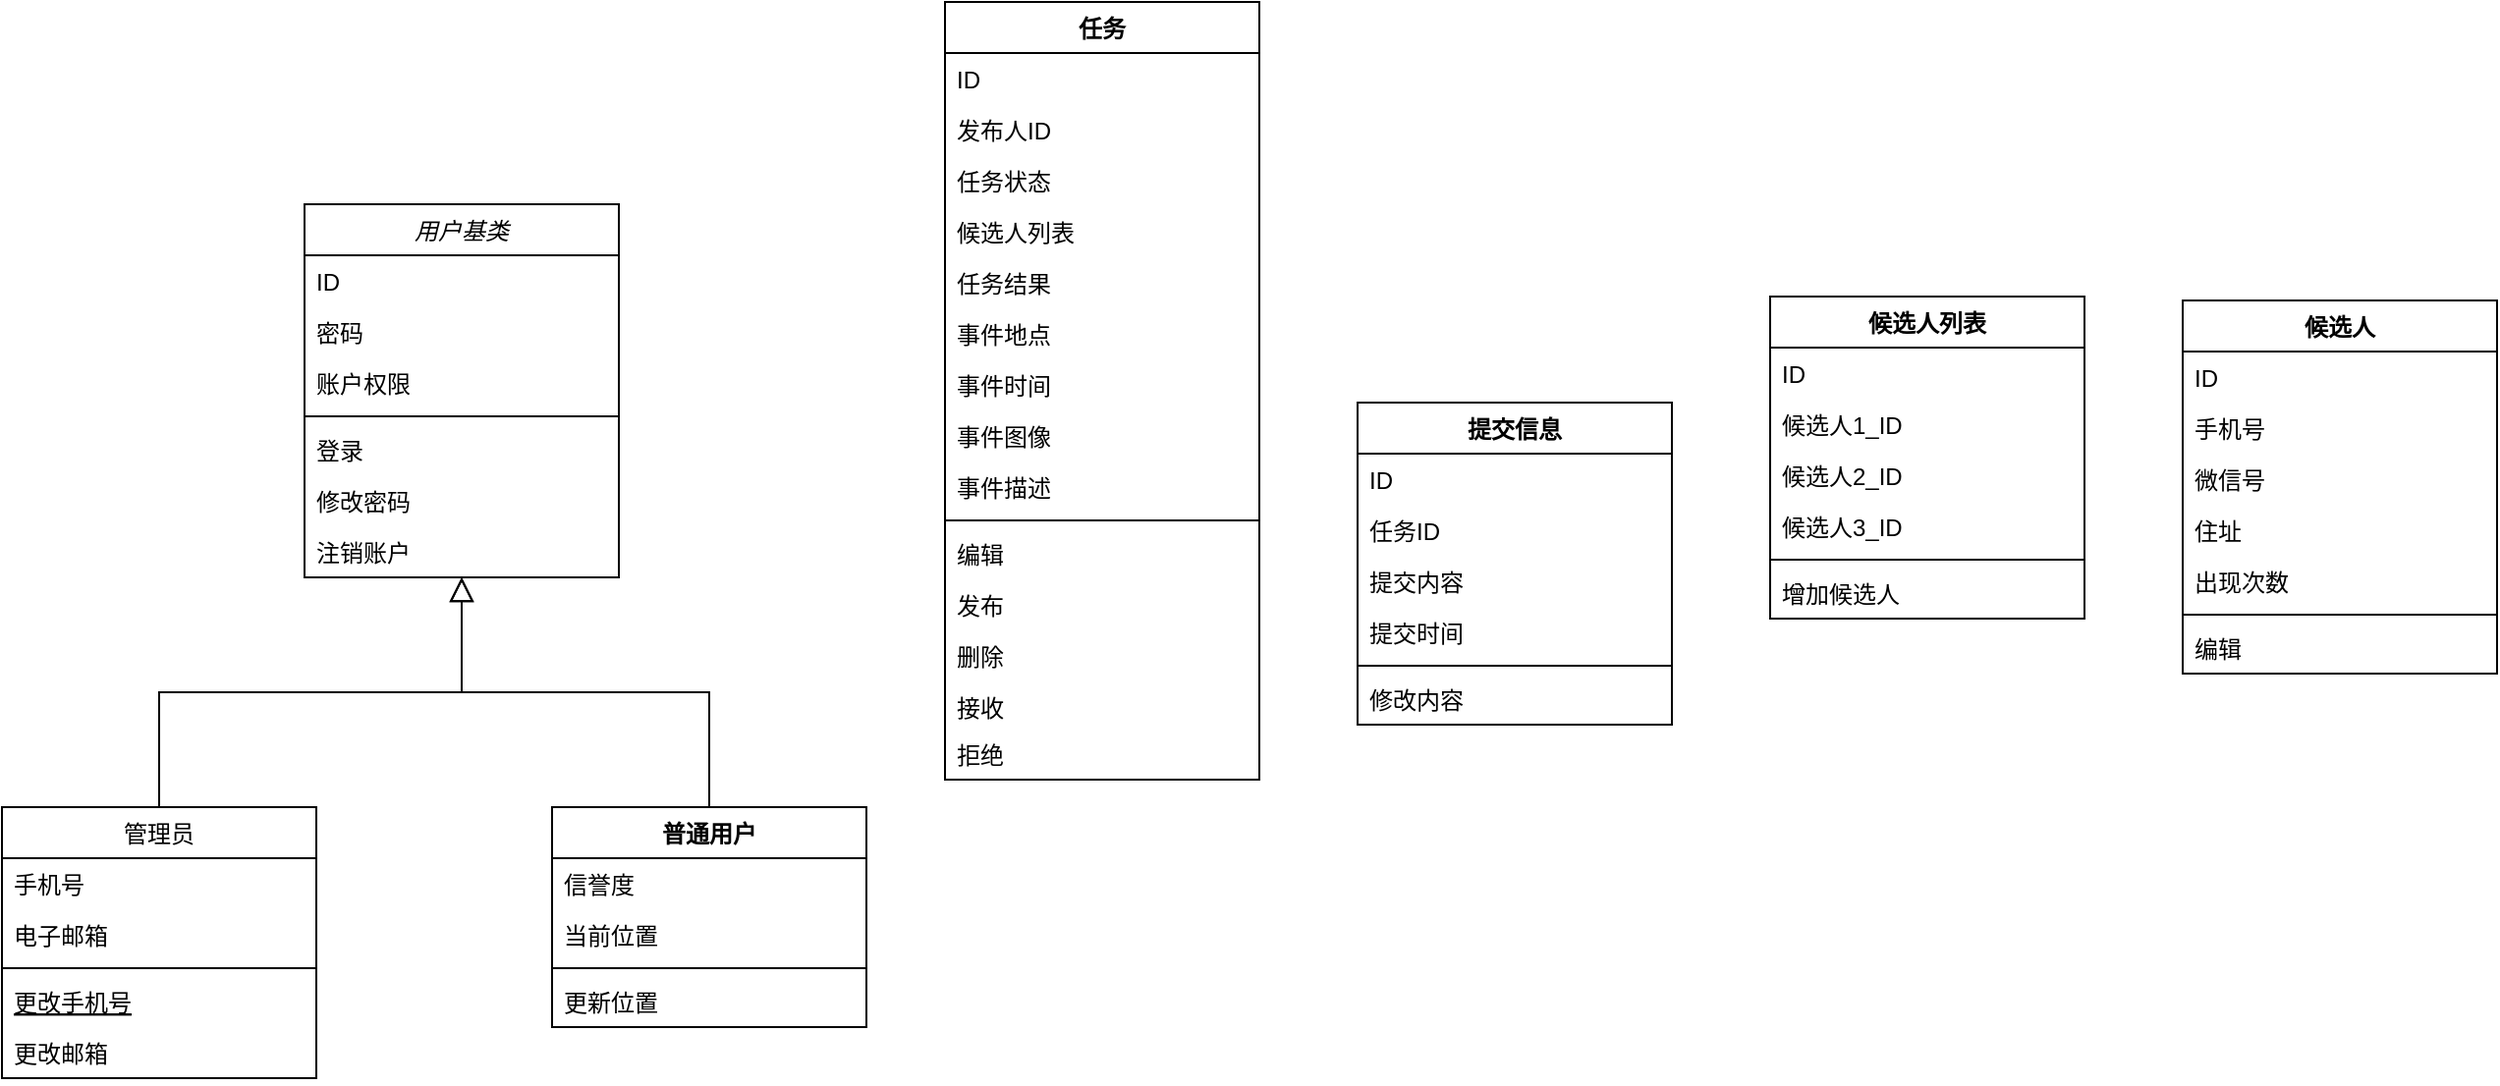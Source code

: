 <mxfile version="22.1.11" type="github">
  <diagram id="C5RBs43oDa-KdzZeNtuy" name="Page-1">
    <mxGraphModel dx="1002" dy="543" grid="1" gridSize="10" guides="1" tooltips="1" connect="1" arrows="1" fold="1" page="1" pageScale="1" pageWidth="827" pageHeight="1169" math="0" shadow="0">
      <root>
        <mxCell id="WIyWlLk6GJQsqaUBKTNV-0" />
        <mxCell id="WIyWlLk6GJQsqaUBKTNV-1" parent="WIyWlLk6GJQsqaUBKTNV-0" />
        <mxCell id="zkfFHV4jXpPFQw0GAbJ--0" value="用户基类" style="swimlane;fontStyle=2;align=center;verticalAlign=top;childLayout=stackLayout;horizontal=1;startSize=26;horizontalStack=0;resizeParent=1;resizeLast=0;collapsible=1;marginBottom=0;rounded=0;shadow=0;strokeWidth=1;" parent="WIyWlLk6GJQsqaUBKTNV-1" vertex="1">
          <mxGeometry x="254" y="123" width="160" height="190" as="geometry">
            <mxRectangle x="230" y="140" width="160" height="26" as="alternateBounds" />
          </mxGeometry>
        </mxCell>
        <mxCell id="zkfFHV4jXpPFQw0GAbJ--1" value="ID" style="text;align=left;verticalAlign=top;spacingLeft=4;spacingRight=4;overflow=hidden;rotatable=0;points=[[0,0.5],[1,0.5]];portConstraint=eastwest;" parent="zkfFHV4jXpPFQw0GAbJ--0" vertex="1">
          <mxGeometry y="26" width="160" height="26" as="geometry" />
        </mxCell>
        <mxCell id="zkfFHV4jXpPFQw0GAbJ--2" value="密码" style="text;align=left;verticalAlign=top;spacingLeft=4;spacingRight=4;overflow=hidden;rotatable=0;points=[[0,0.5],[1,0.5]];portConstraint=eastwest;rounded=0;shadow=0;html=0;" parent="zkfFHV4jXpPFQw0GAbJ--0" vertex="1">
          <mxGeometry y="52" width="160" height="26" as="geometry" />
        </mxCell>
        <mxCell id="8skHs5undM9F08UV3NRA-26" value="账户权限" style="text;align=left;verticalAlign=top;spacingLeft=4;spacingRight=4;overflow=hidden;rotatable=0;points=[[0,0.5],[1,0.5]];portConstraint=eastwest;rounded=0;shadow=0;html=0;" vertex="1" parent="zkfFHV4jXpPFQw0GAbJ--0">
          <mxGeometry y="78" width="160" height="26" as="geometry" />
        </mxCell>
        <mxCell id="zkfFHV4jXpPFQw0GAbJ--4" value="" style="line;html=1;strokeWidth=1;align=left;verticalAlign=middle;spacingTop=-1;spacingLeft=3;spacingRight=3;rotatable=0;labelPosition=right;points=[];portConstraint=eastwest;" parent="zkfFHV4jXpPFQw0GAbJ--0" vertex="1">
          <mxGeometry y="104" width="160" height="8" as="geometry" />
        </mxCell>
        <mxCell id="zkfFHV4jXpPFQw0GAbJ--5" value="登录&#xa;" style="text;align=left;verticalAlign=top;spacingLeft=4;spacingRight=4;overflow=hidden;rotatable=0;points=[[0,0.5],[1,0.5]];portConstraint=eastwest;" parent="zkfFHV4jXpPFQw0GAbJ--0" vertex="1">
          <mxGeometry y="112" width="160" height="26" as="geometry" />
        </mxCell>
        <mxCell id="8skHs5undM9F08UV3NRA-8" value="修改密码" style="text;align=left;verticalAlign=top;spacingLeft=4;spacingRight=4;overflow=hidden;rotatable=0;points=[[0,0.5],[1,0.5]];portConstraint=eastwest;" vertex="1" parent="zkfFHV4jXpPFQw0GAbJ--0">
          <mxGeometry y="138" width="160" height="26" as="geometry" />
        </mxCell>
        <mxCell id="8skHs5undM9F08UV3NRA-10" value="注销账户" style="text;align=left;verticalAlign=top;spacingLeft=4;spacingRight=4;overflow=hidden;rotatable=0;points=[[0,0.5],[1,0.5]];portConstraint=eastwest;" vertex="1" parent="zkfFHV4jXpPFQw0GAbJ--0">
          <mxGeometry y="164" width="160" height="26" as="geometry" />
        </mxCell>
        <mxCell id="zkfFHV4jXpPFQw0GAbJ--6" value="管理员" style="swimlane;fontStyle=0;align=center;verticalAlign=top;childLayout=stackLayout;horizontal=1;startSize=26;horizontalStack=0;resizeParent=1;resizeLast=0;collapsible=1;marginBottom=0;rounded=0;shadow=0;strokeWidth=1;" parent="WIyWlLk6GJQsqaUBKTNV-1" vertex="1">
          <mxGeometry x="100" y="430" width="160" height="138" as="geometry">
            <mxRectangle x="130" y="380" width="160" height="26" as="alternateBounds" />
          </mxGeometry>
        </mxCell>
        <mxCell id="zkfFHV4jXpPFQw0GAbJ--7" value="手机号" style="text;align=left;verticalAlign=top;spacingLeft=4;spacingRight=4;overflow=hidden;rotatable=0;points=[[0,0.5],[1,0.5]];portConstraint=eastwest;" parent="zkfFHV4jXpPFQw0GAbJ--6" vertex="1">
          <mxGeometry y="26" width="160" height="26" as="geometry" />
        </mxCell>
        <mxCell id="zkfFHV4jXpPFQw0GAbJ--8" value="电子邮箱" style="text;align=left;verticalAlign=top;spacingLeft=4;spacingRight=4;overflow=hidden;rotatable=0;points=[[0,0.5],[1,0.5]];portConstraint=eastwest;rounded=0;shadow=0;html=0;" parent="zkfFHV4jXpPFQw0GAbJ--6" vertex="1">
          <mxGeometry y="52" width="160" height="26" as="geometry" />
        </mxCell>
        <mxCell id="zkfFHV4jXpPFQw0GAbJ--9" value="" style="line;html=1;strokeWidth=1;align=left;verticalAlign=middle;spacingTop=-1;spacingLeft=3;spacingRight=3;rotatable=0;labelPosition=right;points=[];portConstraint=eastwest;" parent="zkfFHV4jXpPFQw0GAbJ--6" vertex="1">
          <mxGeometry y="78" width="160" height="8" as="geometry" />
        </mxCell>
        <mxCell id="zkfFHV4jXpPFQw0GAbJ--10" value="更改手机号" style="text;align=left;verticalAlign=top;spacingLeft=4;spacingRight=4;overflow=hidden;rotatable=0;points=[[0,0.5],[1,0.5]];portConstraint=eastwest;fontStyle=4" parent="zkfFHV4jXpPFQw0GAbJ--6" vertex="1">
          <mxGeometry y="86" width="160" height="26" as="geometry" />
        </mxCell>
        <mxCell id="zkfFHV4jXpPFQw0GAbJ--11" value="更改邮箱" style="text;align=left;verticalAlign=top;spacingLeft=4;spacingRight=4;overflow=hidden;rotatable=0;points=[[0,0.5],[1,0.5]];portConstraint=eastwest;" parent="zkfFHV4jXpPFQw0GAbJ--6" vertex="1">
          <mxGeometry y="112" width="160" height="26" as="geometry" />
        </mxCell>
        <mxCell id="zkfFHV4jXpPFQw0GAbJ--12" value="" style="endArrow=block;endSize=10;endFill=0;shadow=0;strokeWidth=1;rounded=0;edgeStyle=elbowEdgeStyle;elbow=vertical;" parent="WIyWlLk6GJQsqaUBKTNV-1" source="zkfFHV4jXpPFQw0GAbJ--6" target="zkfFHV4jXpPFQw0GAbJ--0" edge="1">
          <mxGeometry width="160" relative="1" as="geometry">
            <mxPoint x="200" y="203" as="sourcePoint" />
            <mxPoint x="200" y="203" as="targetPoint" />
          </mxGeometry>
        </mxCell>
        <mxCell id="zkfFHV4jXpPFQw0GAbJ--16" value="" style="endArrow=block;endSize=10;endFill=0;shadow=0;strokeWidth=1;rounded=0;edgeStyle=elbowEdgeStyle;elbow=vertical;exitX=0.5;exitY=0;exitDx=0;exitDy=0;" parent="WIyWlLk6GJQsqaUBKTNV-1" source="8skHs5undM9F08UV3NRA-21" target="zkfFHV4jXpPFQw0GAbJ--0" edge="1">
          <mxGeometry width="160" relative="1" as="geometry">
            <mxPoint x="470" y="500" as="sourcePoint" />
            <mxPoint x="310" y="271" as="targetPoint" />
          </mxGeometry>
        </mxCell>
        <mxCell id="8skHs5undM9F08UV3NRA-21" value="普通用户" style="swimlane;fontStyle=1;align=center;verticalAlign=top;childLayout=stackLayout;horizontal=1;startSize=26;horizontalStack=0;resizeParent=1;resizeParentMax=0;resizeLast=0;collapsible=1;marginBottom=0;whiteSpace=wrap;html=1;" vertex="1" parent="WIyWlLk6GJQsqaUBKTNV-1">
          <mxGeometry x="380" y="430" width="160" height="112" as="geometry" />
        </mxCell>
        <mxCell id="8skHs5undM9F08UV3NRA-22" value="信誉度" style="text;strokeColor=none;fillColor=none;align=left;verticalAlign=top;spacingLeft=4;spacingRight=4;overflow=hidden;rotatable=0;points=[[0,0.5],[1,0.5]];portConstraint=eastwest;whiteSpace=wrap;html=1;" vertex="1" parent="8skHs5undM9F08UV3NRA-21">
          <mxGeometry y="26" width="160" height="26" as="geometry" />
        </mxCell>
        <mxCell id="8skHs5undM9F08UV3NRA-25" value="当前位置" style="text;strokeColor=none;fillColor=none;align=left;verticalAlign=top;spacingLeft=4;spacingRight=4;overflow=hidden;rotatable=0;points=[[0,0.5],[1,0.5]];portConstraint=eastwest;whiteSpace=wrap;html=1;" vertex="1" parent="8skHs5undM9F08UV3NRA-21">
          <mxGeometry y="52" width="160" height="26" as="geometry" />
        </mxCell>
        <mxCell id="8skHs5undM9F08UV3NRA-23" value="" style="line;strokeWidth=1;fillColor=none;align=left;verticalAlign=middle;spacingTop=-1;spacingLeft=3;spacingRight=3;rotatable=0;labelPosition=right;points=[];portConstraint=eastwest;strokeColor=inherit;" vertex="1" parent="8skHs5undM9F08UV3NRA-21">
          <mxGeometry y="78" width="160" height="8" as="geometry" />
        </mxCell>
        <mxCell id="8skHs5undM9F08UV3NRA-24" value="更新位置" style="text;strokeColor=none;fillColor=none;align=left;verticalAlign=top;spacingLeft=4;spacingRight=4;overflow=hidden;rotatable=0;points=[[0,0.5],[1,0.5]];portConstraint=eastwest;whiteSpace=wrap;html=1;" vertex="1" parent="8skHs5undM9F08UV3NRA-21">
          <mxGeometry y="86" width="160" height="26" as="geometry" />
        </mxCell>
        <mxCell id="8skHs5undM9F08UV3NRA-27" value="任务" style="swimlane;fontStyle=1;align=center;verticalAlign=top;childLayout=stackLayout;horizontal=1;startSize=26;horizontalStack=0;resizeParent=1;resizeParentMax=0;resizeLast=0;collapsible=1;marginBottom=0;whiteSpace=wrap;html=1;" vertex="1" parent="WIyWlLk6GJQsqaUBKTNV-1">
          <mxGeometry x="580" y="20" width="160" height="396" as="geometry" />
        </mxCell>
        <mxCell id="8skHs5undM9F08UV3NRA-28" value="ID" style="text;strokeColor=none;fillColor=none;align=left;verticalAlign=top;spacingLeft=4;spacingRight=4;overflow=hidden;rotatable=0;points=[[0,0.5],[1,0.5]];portConstraint=eastwest;whiteSpace=wrap;html=1;" vertex="1" parent="8skHs5undM9F08UV3NRA-27">
          <mxGeometry y="26" width="160" height="26" as="geometry" />
        </mxCell>
        <mxCell id="8skHs5undM9F08UV3NRA-32" value="发布人ID" style="text;strokeColor=none;fillColor=none;align=left;verticalAlign=top;spacingLeft=4;spacingRight=4;overflow=hidden;rotatable=0;points=[[0,0.5],[1,0.5]];portConstraint=eastwest;whiteSpace=wrap;html=1;" vertex="1" parent="8skHs5undM9F08UV3NRA-27">
          <mxGeometry y="52" width="160" height="26" as="geometry" />
        </mxCell>
        <mxCell id="8skHs5undM9F08UV3NRA-31" value="任务状态" style="text;strokeColor=none;fillColor=none;align=left;verticalAlign=top;spacingLeft=4;spacingRight=4;overflow=hidden;rotatable=0;points=[[0,0.5],[1,0.5]];portConstraint=eastwest;whiteSpace=wrap;html=1;" vertex="1" parent="8skHs5undM9F08UV3NRA-27">
          <mxGeometry y="78" width="160" height="26" as="geometry" />
        </mxCell>
        <mxCell id="8skHs5undM9F08UV3NRA-37" value="候选人列表" style="text;strokeColor=none;fillColor=none;align=left;verticalAlign=top;spacingLeft=4;spacingRight=4;overflow=hidden;rotatable=0;points=[[0,0.5],[1,0.5]];portConstraint=eastwest;whiteSpace=wrap;html=1;" vertex="1" parent="8skHs5undM9F08UV3NRA-27">
          <mxGeometry y="104" width="160" height="26" as="geometry" />
        </mxCell>
        <mxCell id="8skHs5undM9F08UV3NRA-36" value="任务结果" style="text;strokeColor=none;fillColor=none;align=left;verticalAlign=top;spacingLeft=4;spacingRight=4;overflow=hidden;rotatable=0;points=[[0,0.5],[1,0.5]];portConstraint=eastwest;whiteSpace=wrap;html=1;" vertex="1" parent="8skHs5undM9F08UV3NRA-27">
          <mxGeometry y="130" width="160" height="26" as="geometry" />
        </mxCell>
        <mxCell id="8skHs5undM9F08UV3NRA-35" value="事件地点" style="text;strokeColor=none;fillColor=none;align=left;verticalAlign=top;spacingLeft=4;spacingRight=4;overflow=hidden;rotatable=0;points=[[0,0.5],[1,0.5]];portConstraint=eastwest;whiteSpace=wrap;html=1;" vertex="1" parent="8skHs5undM9F08UV3NRA-27">
          <mxGeometry y="156" width="160" height="26" as="geometry" />
        </mxCell>
        <mxCell id="8skHs5undM9F08UV3NRA-34" value="事件时间" style="text;strokeColor=none;fillColor=none;align=left;verticalAlign=top;spacingLeft=4;spacingRight=4;overflow=hidden;rotatable=0;points=[[0,0.5],[1,0.5]];portConstraint=eastwest;whiteSpace=wrap;html=1;" vertex="1" parent="8skHs5undM9F08UV3NRA-27">
          <mxGeometry y="182" width="160" height="26" as="geometry" />
        </mxCell>
        <mxCell id="8skHs5undM9F08UV3NRA-33" value="事件图像" style="text;strokeColor=none;fillColor=none;align=left;verticalAlign=top;spacingLeft=4;spacingRight=4;overflow=hidden;rotatable=0;points=[[0,0.5],[1,0.5]];portConstraint=eastwest;whiteSpace=wrap;html=1;" vertex="1" parent="8skHs5undM9F08UV3NRA-27">
          <mxGeometry y="208" width="160" height="26" as="geometry" />
        </mxCell>
        <mxCell id="8skHs5undM9F08UV3NRA-38" value="事件描述" style="text;strokeColor=none;fillColor=none;align=left;verticalAlign=top;spacingLeft=4;spacingRight=4;overflow=hidden;rotatable=0;points=[[0,0.5],[1,0.5]];portConstraint=eastwest;whiteSpace=wrap;html=1;" vertex="1" parent="8skHs5undM9F08UV3NRA-27">
          <mxGeometry y="234" width="160" height="26" as="geometry" />
        </mxCell>
        <mxCell id="8skHs5undM9F08UV3NRA-29" value="" style="line;strokeWidth=1;fillColor=none;align=left;verticalAlign=middle;spacingTop=-1;spacingLeft=3;spacingRight=3;rotatable=0;labelPosition=right;points=[];portConstraint=eastwest;strokeColor=inherit;" vertex="1" parent="8skHs5undM9F08UV3NRA-27">
          <mxGeometry y="260" width="160" height="8" as="geometry" />
        </mxCell>
        <mxCell id="8skHs5undM9F08UV3NRA-30" value="编辑" style="text;strokeColor=none;fillColor=none;align=left;verticalAlign=top;spacingLeft=4;spacingRight=4;overflow=hidden;rotatable=0;points=[[0,0.5],[1,0.5]];portConstraint=eastwest;whiteSpace=wrap;html=1;" vertex="1" parent="8skHs5undM9F08UV3NRA-27">
          <mxGeometry y="268" width="160" height="26" as="geometry" />
        </mxCell>
        <mxCell id="8skHs5undM9F08UV3NRA-49" value="发布" style="text;strokeColor=none;fillColor=none;align=left;verticalAlign=top;spacingLeft=4;spacingRight=4;overflow=hidden;rotatable=0;points=[[0,0.5],[1,0.5]];portConstraint=eastwest;whiteSpace=wrap;html=1;" vertex="1" parent="8skHs5undM9F08UV3NRA-27">
          <mxGeometry y="294" width="160" height="26" as="geometry" />
        </mxCell>
        <mxCell id="8skHs5undM9F08UV3NRA-48" value="删除" style="text;strokeColor=none;fillColor=none;align=left;verticalAlign=top;spacingLeft=4;spacingRight=4;overflow=hidden;rotatable=0;points=[[0,0.5],[1,0.5]];portConstraint=eastwest;whiteSpace=wrap;html=1;" vertex="1" parent="8skHs5undM9F08UV3NRA-27">
          <mxGeometry y="320" width="160" height="26" as="geometry" />
        </mxCell>
        <mxCell id="8skHs5undM9F08UV3NRA-47" value="接收" style="text;strokeColor=none;fillColor=none;align=left;verticalAlign=top;spacingLeft=4;spacingRight=4;overflow=hidden;rotatable=0;points=[[0,0.5],[1,0.5]];portConstraint=eastwest;whiteSpace=wrap;html=1;" vertex="1" parent="8skHs5undM9F08UV3NRA-27">
          <mxGeometry y="346" width="160" height="24" as="geometry" />
        </mxCell>
        <mxCell id="8skHs5undM9F08UV3NRA-46" value="拒绝" style="text;strokeColor=none;fillColor=none;align=left;verticalAlign=top;spacingLeft=4;spacingRight=4;overflow=hidden;rotatable=0;points=[[0,0.5],[1,0.5]];portConstraint=eastwest;whiteSpace=wrap;html=1;" vertex="1" parent="8skHs5undM9F08UV3NRA-27">
          <mxGeometry y="370" width="160" height="26" as="geometry" />
        </mxCell>
        <mxCell id="8skHs5undM9F08UV3NRA-39" value="提交信息" style="swimlane;fontStyle=1;align=center;verticalAlign=top;childLayout=stackLayout;horizontal=1;startSize=26;horizontalStack=0;resizeParent=1;resizeParentMax=0;resizeLast=0;collapsible=1;marginBottom=0;whiteSpace=wrap;html=1;" vertex="1" parent="WIyWlLk6GJQsqaUBKTNV-1">
          <mxGeometry x="790" y="224" width="160" height="164" as="geometry" />
        </mxCell>
        <mxCell id="8skHs5undM9F08UV3NRA-40" value="ID" style="text;strokeColor=none;fillColor=none;align=left;verticalAlign=top;spacingLeft=4;spacingRight=4;overflow=hidden;rotatable=0;points=[[0,0.5],[1,0.5]];portConstraint=eastwest;whiteSpace=wrap;html=1;" vertex="1" parent="8skHs5undM9F08UV3NRA-39">
          <mxGeometry y="26" width="160" height="26" as="geometry" />
        </mxCell>
        <mxCell id="8skHs5undM9F08UV3NRA-45" value="任务ID" style="text;strokeColor=none;fillColor=none;align=left;verticalAlign=top;spacingLeft=4;spacingRight=4;overflow=hidden;rotatable=0;points=[[0,0.5],[1,0.5]];portConstraint=eastwest;whiteSpace=wrap;html=1;" vertex="1" parent="8skHs5undM9F08UV3NRA-39">
          <mxGeometry y="52" width="160" height="26" as="geometry" />
        </mxCell>
        <mxCell id="8skHs5undM9F08UV3NRA-44" value="提交内容" style="text;strokeColor=none;fillColor=none;align=left;verticalAlign=top;spacingLeft=4;spacingRight=4;overflow=hidden;rotatable=0;points=[[0,0.5],[1,0.5]];portConstraint=eastwest;whiteSpace=wrap;html=1;" vertex="1" parent="8skHs5undM9F08UV3NRA-39">
          <mxGeometry y="78" width="160" height="26" as="geometry" />
        </mxCell>
        <mxCell id="8skHs5undM9F08UV3NRA-43" value="提交时间" style="text;strokeColor=none;fillColor=none;align=left;verticalAlign=top;spacingLeft=4;spacingRight=4;overflow=hidden;rotatable=0;points=[[0,0.5],[1,0.5]];portConstraint=eastwest;whiteSpace=wrap;html=1;" vertex="1" parent="8skHs5undM9F08UV3NRA-39">
          <mxGeometry y="104" width="160" height="26" as="geometry" />
        </mxCell>
        <mxCell id="8skHs5undM9F08UV3NRA-41" value="" style="line;strokeWidth=1;fillColor=none;align=left;verticalAlign=middle;spacingTop=-1;spacingLeft=3;spacingRight=3;rotatable=0;labelPosition=right;points=[];portConstraint=eastwest;strokeColor=inherit;" vertex="1" parent="8skHs5undM9F08UV3NRA-39">
          <mxGeometry y="130" width="160" height="8" as="geometry" />
        </mxCell>
        <mxCell id="8skHs5undM9F08UV3NRA-42" value="修改内容" style="text;strokeColor=none;fillColor=none;align=left;verticalAlign=top;spacingLeft=4;spacingRight=4;overflow=hidden;rotatable=0;points=[[0,0.5],[1,0.5]];portConstraint=eastwest;whiteSpace=wrap;html=1;" vertex="1" parent="8skHs5undM9F08UV3NRA-39">
          <mxGeometry y="138" width="160" height="26" as="geometry" />
        </mxCell>
        <mxCell id="8skHs5undM9F08UV3NRA-50" value="候选人列表" style="swimlane;fontStyle=1;align=center;verticalAlign=top;childLayout=stackLayout;horizontal=1;startSize=26;horizontalStack=0;resizeParent=1;resizeParentMax=0;resizeLast=0;collapsible=1;marginBottom=0;whiteSpace=wrap;html=1;" vertex="1" parent="WIyWlLk6GJQsqaUBKTNV-1">
          <mxGeometry x="1000" y="170" width="160" height="164" as="geometry" />
        </mxCell>
        <mxCell id="8skHs5undM9F08UV3NRA-51" value="ID" style="text;strokeColor=none;fillColor=none;align=left;verticalAlign=top;spacingLeft=4;spacingRight=4;overflow=hidden;rotatable=0;points=[[0,0.5],[1,0.5]];portConstraint=eastwest;whiteSpace=wrap;html=1;" vertex="1" parent="8skHs5undM9F08UV3NRA-50">
          <mxGeometry y="26" width="160" height="26" as="geometry" />
        </mxCell>
        <mxCell id="8skHs5undM9F08UV3NRA-56" value="候选人1_ID" style="text;strokeColor=none;fillColor=none;align=left;verticalAlign=top;spacingLeft=4;spacingRight=4;overflow=hidden;rotatable=0;points=[[0,0.5],[1,0.5]];portConstraint=eastwest;whiteSpace=wrap;html=1;" vertex="1" parent="8skHs5undM9F08UV3NRA-50">
          <mxGeometry y="52" width="160" height="26" as="geometry" />
        </mxCell>
        <mxCell id="8skHs5undM9F08UV3NRA-55" value="候选人2_ID" style="text;strokeColor=none;fillColor=none;align=left;verticalAlign=top;spacingLeft=4;spacingRight=4;overflow=hidden;rotatable=0;points=[[0,0.5],[1,0.5]];portConstraint=eastwest;whiteSpace=wrap;html=1;" vertex="1" parent="8skHs5undM9F08UV3NRA-50">
          <mxGeometry y="78" width="160" height="26" as="geometry" />
        </mxCell>
        <mxCell id="8skHs5undM9F08UV3NRA-54" value="候选人3_ID" style="text;strokeColor=none;fillColor=none;align=left;verticalAlign=top;spacingLeft=4;spacingRight=4;overflow=hidden;rotatable=0;points=[[0,0.5],[1,0.5]];portConstraint=eastwest;whiteSpace=wrap;html=1;" vertex="1" parent="8skHs5undM9F08UV3NRA-50">
          <mxGeometry y="104" width="160" height="26" as="geometry" />
        </mxCell>
        <mxCell id="8skHs5undM9F08UV3NRA-52" value="" style="line;strokeWidth=1;fillColor=none;align=left;verticalAlign=middle;spacingTop=-1;spacingLeft=3;spacingRight=3;rotatable=0;labelPosition=right;points=[];portConstraint=eastwest;strokeColor=inherit;" vertex="1" parent="8skHs5undM9F08UV3NRA-50">
          <mxGeometry y="130" width="160" height="8" as="geometry" />
        </mxCell>
        <mxCell id="8skHs5undM9F08UV3NRA-53" value="增加候选人" style="text;strokeColor=none;fillColor=none;align=left;verticalAlign=top;spacingLeft=4;spacingRight=4;overflow=hidden;rotatable=0;points=[[0,0.5],[1,0.5]];portConstraint=eastwest;whiteSpace=wrap;html=1;" vertex="1" parent="8skHs5undM9F08UV3NRA-50">
          <mxGeometry y="138" width="160" height="26" as="geometry" />
        </mxCell>
        <mxCell id="8skHs5undM9F08UV3NRA-57" value="候选人" style="swimlane;fontStyle=1;align=center;verticalAlign=top;childLayout=stackLayout;horizontal=1;startSize=26;horizontalStack=0;resizeParent=1;resizeParentMax=0;resizeLast=0;collapsible=1;marginBottom=0;whiteSpace=wrap;html=1;" vertex="1" parent="WIyWlLk6GJQsqaUBKTNV-1">
          <mxGeometry x="1210" y="172" width="160" height="190" as="geometry" />
        </mxCell>
        <mxCell id="8skHs5undM9F08UV3NRA-58" value="ID" style="text;strokeColor=none;fillColor=none;align=left;verticalAlign=top;spacingLeft=4;spacingRight=4;overflow=hidden;rotatable=0;points=[[0,0.5],[1,0.5]];portConstraint=eastwest;whiteSpace=wrap;html=1;" vertex="1" parent="8skHs5undM9F08UV3NRA-57">
          <mxGeometry y="26" width="160" height="26" as="geometry" />
        </mxCell>
        <mxCell id="8skHs5undM9F08UV3NRA-64" value="手机号" style="text;strokeColor=none;fillColor=none;align=left;verticalAlign=top;spacingLeft=4;spacingRight=4;overflow=hidden;rotatable=0;points=[[0,0.5],[1,0.5]];portConstraint=eastwest;whiteSpace=wrap;html=1;" vertex="1" parent="8skHs5undM9F08UV3NRA-57">
          <mxGeometry y="52" width="160" height="26" as="geometry" />
        </mxCell>
        <mxCell id="8skHs5undM9F08UV3NRA-63" value="微信号" style="text;strokeColor=none;fillColor=none;align=left;verticalAlign=top;spacingLeft=4;spacingRight=4;overflow=hidden;rotatable=0;points=[[0,0.5],[1,0.5]];portConstraint=eastwest;whiteSpace=wrap;html=1;" vertex="1" parent="8skHs5undM9F08UV3NRA-57">
          <mxGeometry y="78" width="160" height="26" as="geometry" />
        </mxCell>
        <mxCell id="8skHs5undM9F08UV3NRA-62" value="住址" style="text;strokeColor=none;fillColor=none;align=left;verticalAlign=top;spacingLeft=4;spacingRight=4;overflow=hidden;rotatable=0;points=[[0,0.5],[1,0.5]];portConstraint=eastwest;whiteSpace=wrap;html=1;" vertex="1" parent="8skHs5undM9F08UV3NRA-57">
          <mxGeometry y="104" width="160" height="26" as="geometry" />
        </mxCell>
        <mxCell id="8skHs5undM9F08UV3NRA-61" value="出现次数" style="text;strokeColor=none;fillColor=none;align=left;verticalAlign=top;spacingLeft=4;spacingRight=4;overflow=hidden;rotatable=0;points=[[0,0.5],[1,0.5]];portConstraint=eastwest;whiteSpace=wrap;html=1;" vertex="1" parent="8skHs5undM9F08UV3NRA-57">
          <mxGeometry y="130" width="160" height="26" as="geometry" />
        </mxCell>
        <mxCell id="8skHs5undM9F08UV3NRA-59" value="" style="line;strokeWidth=1;fillColor=none;align=left;verticalAlign=middle;spacingTop=-1;spacingLeft=3;spacingRight=3;rotatable=0;labelPosition=right;points=[];portConstraint=eastwest;strokeColor=inherit;" vertex="1" parent="8skHs5undM9F08UV3NRA-57">
          <mxGeometry y="156" width="160" height="8" as="geometry" />
        </mxCell>
        <mxCell id="8skHs5undM9F08UV3NRA-60" value="编辑" style="text;strokeColor=none;fillColor=none;align=left;verticalAlign=top;spacingLeft=4;spacingRight=4;overflow=hidden;rotatable=0;points=[[0,0.5],[1,0.5]];portConstraint=eastwest;whiteSpace=wrap;html=1;" vertex="1" parent="8skHs5undM9F08UV3NRA-57">
          <mxGeometry y="164" width="160" height="26" as="geometry" />
        </mxCell>
      </root>
    </mxGraphModel>
  </diagram>
</mxfile>

